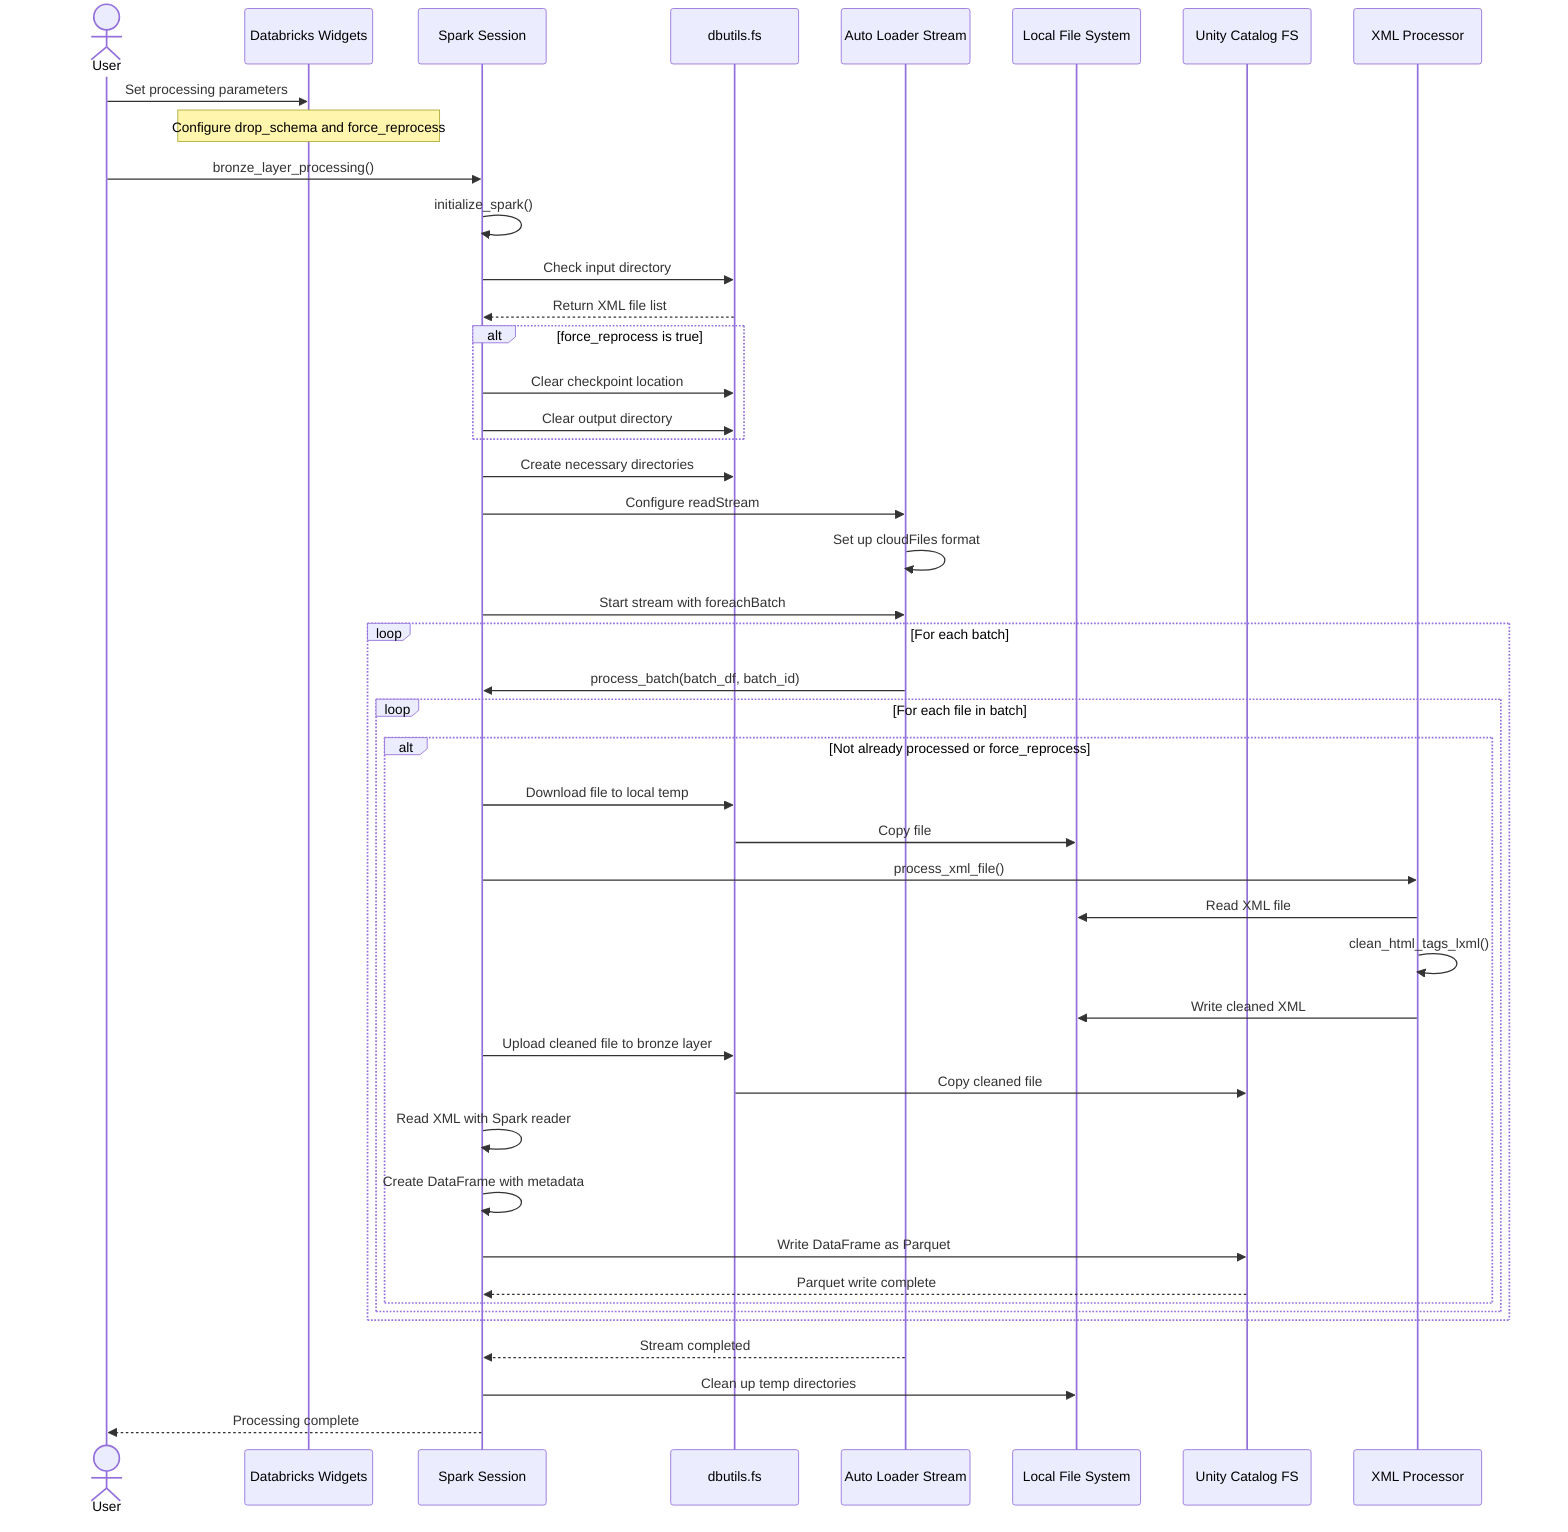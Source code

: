 sequenceDiagram
    actor User
    participant Widgets as Databricks Widgets
    participant Spark as Spark Session
    participant DBUtils as dbutils.fs
    participant AutoLoader as Auto Loader Stream
    participant LocalFS as Local File System
    participant UCFS as Unity Catalog FS
    participant XMLProcessor as XML Processor

    User->>Widgets: Set processing parameters
    Note over Widgets: Configure drop_schema and force_reprocess

    User->>Spark: bronze_layer_processing()
    Spark->>Spark: initialize_spark()
    
    Spark->>DBUtils: Check input directory
    DBUtils-->>Spark: Return XML file list
    
    alt force_reprocess is true
        Spark->>DBUtils: Clear checkpoint location
        Spark->>DBUtils: Clear output directory
    end
    
    Spark->>DBUtils: Create necessary directories
    
    Spark->>AutoLoader: Configure readStream
    AutoLoader->>AutoLoader: Set up cloudFiles format
    
    Spark->>AutoLoader: Start stream with foreachBatch
    
    loop For each batch
        AutoLoader->>Spark: process_batch(batch_df, batch_id)
        
        loop For each file in batch
            alt Not already processed or force_reprocess
                Spark->>DBUtils: Download file to local temp
                DBUtils->>LocalFS: Copy file
                
                Spark->>XMLProcessor: process_xml_file()
                XMLProcessor->>LocalFS: Read XML file
                XMLProcessor->>XMLProcessor: clean_html_tags_lxml()
                XMLProcessor->>LocalFS: Write cleaned XML
                
                Spark->>DBUtils: Upload cleaned file to bronze layer
                DBUtils->>UCFS: Copy cleaned file
                
                Spark->>Spark: Read XML with Spark reader
                Spark->>Spark: Create DataFrame with metadata
                
                Spark->>UCFS: Write DataFrame as Parquet
                UCFS-->>Spark: Parquet write complete
            end
        end
    end
    
    AutoLoader-->>Spark: Stream completed
    Spark->>LocalFS: Clean up temp directories
    Spark-->>User: Processing complete